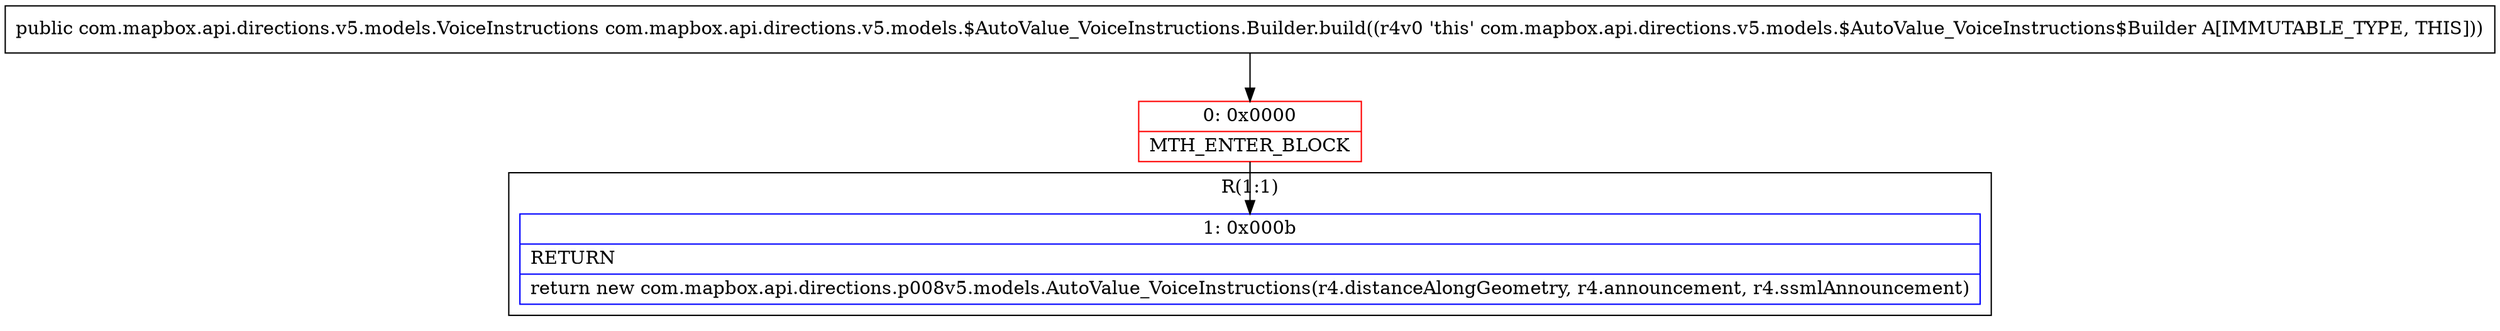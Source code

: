 digraph "CFG forcom.mapbox.api.directions.v5.models.$AutoValue_VoiceInstructions.Builder.build()Lcom\/mapbox\/api\/directions\/v5\/models\/VoiceInstructions;" {
subgraph cluster_Region_1880252719 {
label = "R(1:1)";
node [shape=record,color=blue];
Node_1 [shape=record,label="{1\:\ 0x000b|RETURN\l|return new com.mapbox.api.directions.p008v5.models.AutoValue_VoiceInstructions(r4.distanceAlongGeometry, r4.announcement, r4.ssmlAnnouncement)\l}"];
}
Node_0 [shape=record,color=red,label="{0\:\ 0x0000|MTH_ENTER_BLOCK\l}"];
MethodNode[shape=record,label="{public com.mapbox.api.directions.v5.models.VoiceInstructions com.mapbox.api.directions.v5.models.$AutoValue_VoiceInstructions.Builder.build((r4v0 'this' com.mapbox.api.directions.v5.models.$AutoValue_VoiceInstructions$Builder A[IMMUTABLE_TYPE, THIS])) }"];
MethodNode -> Node_0;
Node_0 -> Node_1;
}

